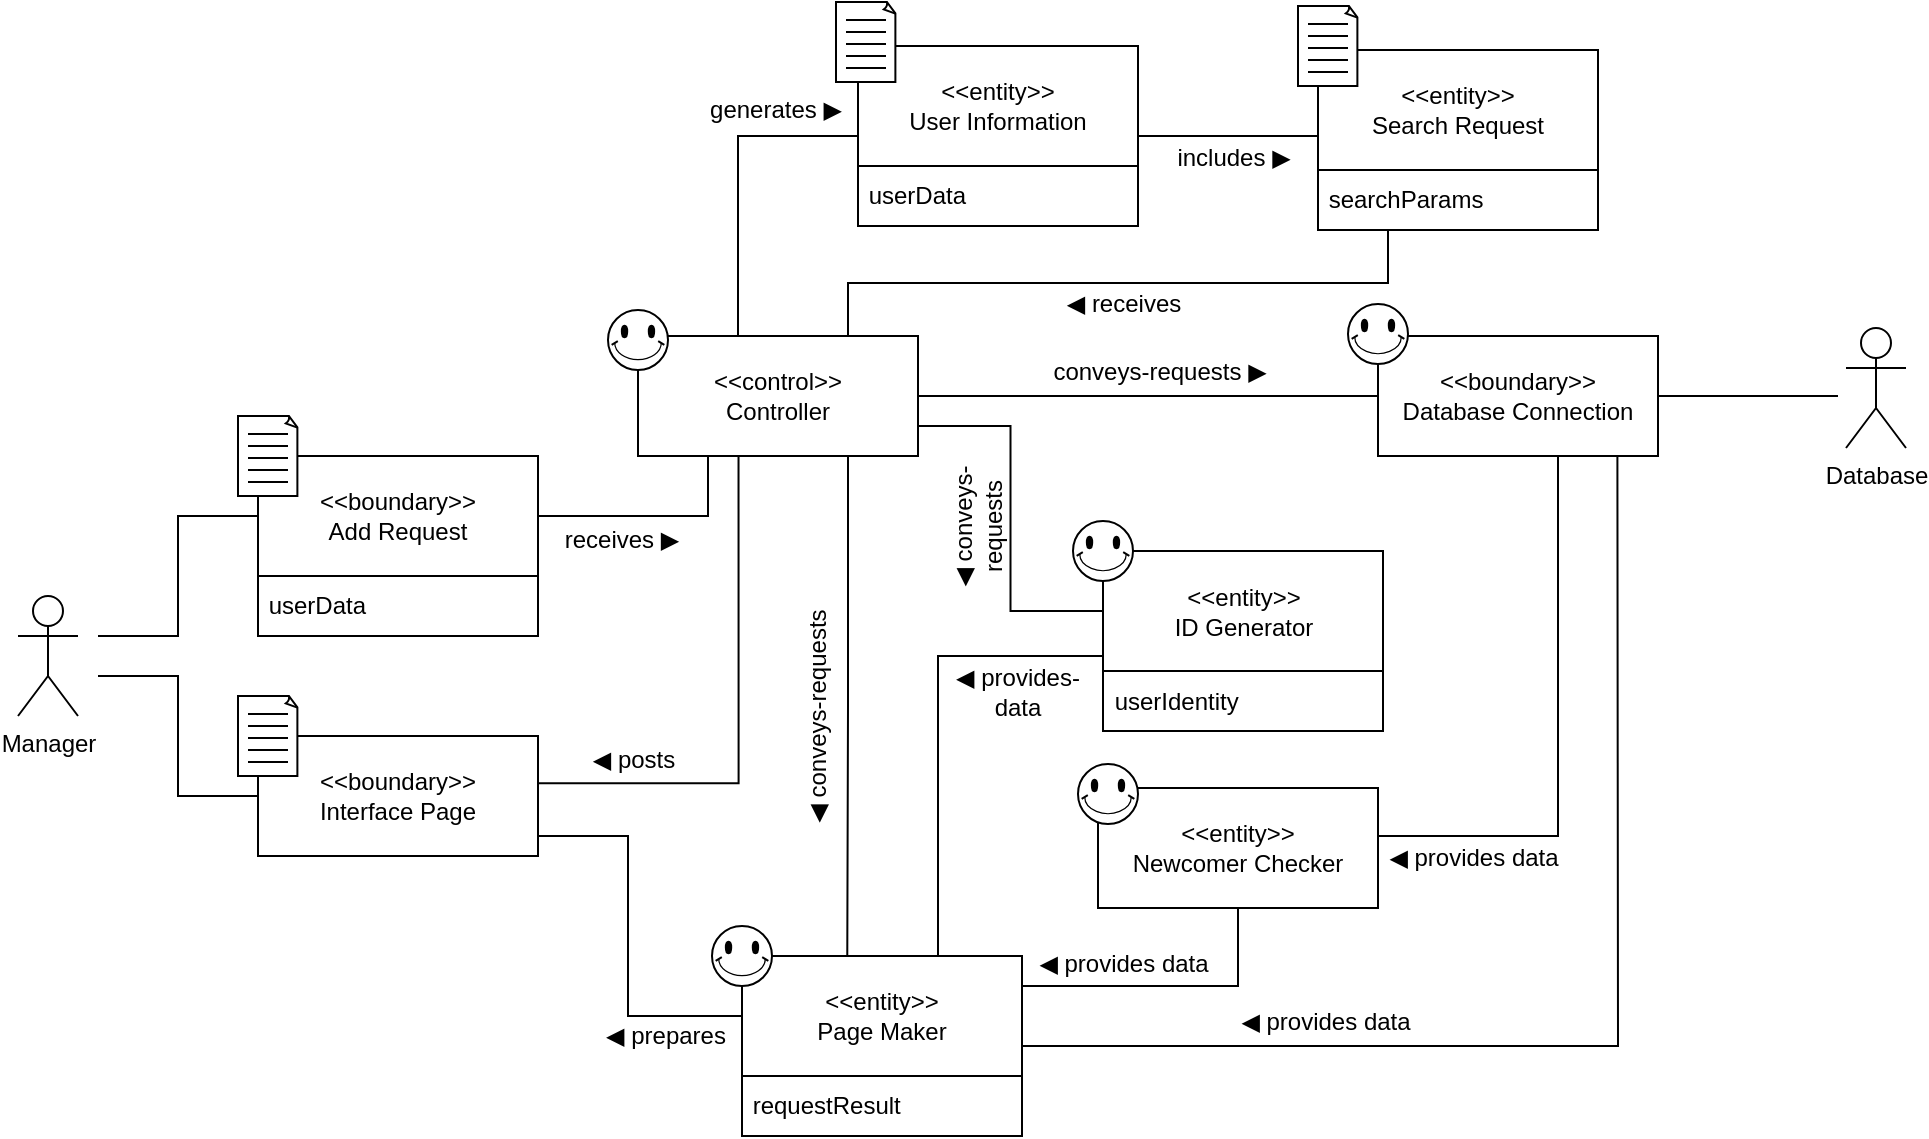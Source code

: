 <mxfile version="14.6.6" type="github">
  <diagram id="OBH5geUHSGTvNpPjRV8W" name="Page-1">
    <mxGraphModel dx="1221" dy="645" grid="1" gridSize="10" guides="1" tooltips="1" connect="1" arrows="1" fold="1" page="1" pageScale="1" pageWidth="827" pageHeight="1169" math="0" shadow="0">
      <root>
        <mxCell id="0" />
        <mxCell id="1" parent="0" />
        <mxCell id="lS9I7DAr3Gd4Izb3YdTy-1" value="Database" style="shape=umlActor;verticalLabelPosition=bottom;verticalAlign=top;html=1;outlineConnect=0;" parent="1" vertex="1">
          <mxGeometry x="1004" y="256" width="30" height="60" as="geometry" />
        </mxCell>
        <mxCell id="lS9I7DAr3Gd4Izb3YdTy-2" style="edgeStyle=orthogonalEdgeStyle;rounded=0;orthogonalLoop=1;jettySize=auto;html=1;exitX=0.359;exitY=0.985;exitDx=0;exitDy=0;entryX=1.003;entryY=0.394;entryDx=0;entryDy=0;entryPerimeter=0;startArrow=none;startFill=0;endArrow=none;endFill=0;exitPerimeter=0;" parent="1" source="lS9I7DAr3Gd4Izb3YdTy-49" target="lS9I7DAr3Gd4Izb3YdTy-40" edge="1">
          <mxGeometry relative="1" as="geometry">
            <Array as="points">
              <mxPoint x="450" y="484" />
            </Array>
          </mxGeometry>
        </mxCell>
        <mxCell id="lS9I7DAr3Gd4Izb3YdTy-3" style="edgeStyle=orthogonalEdgeStyle;rounded=0;orthogonalLoop=1;jettySize=auto;html=1;exitX=0.5;exitY=1;exitDx=0;exitDy=0;exitPerimeter=0;" parent="1" edge="1">
          <mxGeometry relative="1" as="geometry">
            <mxPoint x="135" y="185" as="sourcePoint" />
            <mxPoint x="135" y="185" as="targetPoint" />
          </mxGeometry>
        </mxCell>
        <mxCell id="lS9I7DAr3Gd4Izb3YdTy-4" style="edgeStyle=orthogonalEdgeStyle;rounded=0;orthogonalLoop=1;jettySize=auto;html=1;exitX=0.5;exitY=1;exitDx=0;exitDy=0;exitPerimeter=0;" parent="1" edge="1">
          <mxGeometry relative="1" as="geometry">
            <mxPoint x="135" y="185" as="sourcePoint" />
            <mxPoint x="135" y="185" as="targetPoint" />
          </mxGeometry>
        </mxCell>
        <mxCell id="lS9I7DAr3Gd4Izb3YdTy-5" style="edgeStyle=orthogonalEdgeStyle;rounded=0;orthogonalLoop=1;jettySize=auto;html=1;exitX=1.001;exitY=0.834;exitDx=0;exitDy=0;entryX=0;entryY=0.5;entryDx=0;entryDy=0;startArrow=none;startFill=0;endArrow=none;endFill=0;exitPerimeter=0;" parent="1" source="lS9I7DAr3Gd4Izb3YdTy-40" target="lS9I7DAr3Gd4Izb3YdTy-68" edge="1">
          <mxGeometry relative="1" as="geometry">
            <Array as="points">
              <mxPoint x="395" y="510" />
              <mxPoint x="395" y="600" />
            </Array>
          </mxGeometry>
        </mxCell>
        <mxCell id="lS9I7DAr3Gd4Izb3YdTy-6" style="edgeStyle=orthogonalEdgeStyle;rounded=0;orthogonalLoop=1;jettySize=auto;html=1;exitX=0;exitY=0.5;exitDx=0;exitDy=0;startArrow=none;startFill=0;endArrow=none;endFill=0;" parent="1" source="lS9I7DAr3Gd4Izb3YdTy-40" edge="1">
          <mxGeometry relative="1" as="geometry">
            <mxPoint x="130" y="430" as="targetPoint" />
            <Array as="points">
              <mxPoint x="170" y="490" />
              <mxPoint x="170" y="430" />
            </Array>
          </mxGeometry>
        </mxCell>
        <object label="Manager" id="lS9I7DAr3Gd4Izb3YdTy-7">
          <mxCell style="shape=umlActor;verticalLabelPosition=bottom;verticalAlign=top;html=1;outlineConnect=0;" parent="1" vertex="1">
            <mxGeometry x="90" y="390" width="30" height="60" as="geometry" />
          </mxCell>
        </object>
        <mxCell id="lS9I7DAr3Gd4Izb3YdTy-8" value="" style="group" parent="1" vertex="1" connectable="0">
          <mxGeometry x="510" y="115" width="140" height="100" as="geometry" />
        </mxCell>
        <mxCell id="lS9I7DAr3Gd4Izb3YdTy-9" value="" style="group" parent="lS9I7DAr3Gd4Izb3YdTy-8" vertex="1" connectable="0">
          <mxGeometry x="-11" y="-22" width="151" height="112" as="geometry" />
        </mxCell>
        <mxCell id="lS9I7DAr3Gd4Izb3YdTy-10" value="&amp;lt;&amp;lt;entity&amp;gt;&amp;gt;&lt;br&gt;User Information" style="rounded=0;whiteSpace=wrap;html=1;" parent="lS9I7DAr3Gd4Izb3YdTy-9" vertex="1">
          <mxGeometry x="11" y="22" width="140" height="60" as="geometry" />
        </mxCell>
        <mxCell id="lS9I7DAr3Gd4Izb3YdTy-11" value="&amp;nbsp;userData" style="rounded=0;whiteSpace=wrap;html=1;align=left;" parent="lS9I7DAr3Gd4Izb3YdTy-9" vertex="1">
          <mxGeometry x="11" y="82" width="140" height="30" as="geometry" />
        </mxCell>
        <mxCell id="lS9I7DAr3Gd4Izb3YdTy-12" value="" style="group" parent="lS9I7DAr3Gd4Izb3YdTy-9" vertex="1" connectable="0">
          <mxGeometry width="30" height="40" as="geometry" />
        </mxCell>
        <mxCell id="lS9I7DAr3Gd4Izb3YdTy-13" value="" style="whiteSpace=wrap;html=1;shape=mxgraph.basic.document" parent="lS9I7DAr3Gd4Izb3YdTy-12" vertex="1">
          <mxGeometry width="30" height="40" as="geometry" />
        </mxCell>
        <mxCell id="lS9I7DAr3Gd4Izb3YdTy-14" value="" style="endArrow=none;html=1;" parent="lS9I7DAr3Gd4Izb3YdTy-12" edge="1">
          <mxGeometry width="50" height="50" relative="1" as="geometry">
            <mxPoint x="5" y="9" as="sourcePoint" />
            <mxPoint x="25" y="9" as="targetPoint" />
          </mxGeometry>
        </mxCell>
        <mxCell id="lS9I7DAr3Gd4Izb3YdTy-15" value="" style="endArrow=none;html=1;" parent="lS9I7DAr3Gd4Izb3YdTy-12" edge="1">
          <mxGeometry width="50" height="50" relative="1" as="geometry">
            <mxPoint x="5" y="15" as="sourcePoint" />
            <mxPoint x="25" y="15" as="targetPoint" />
          </mxGeometry>
        </mxCell>
        <mxCell id="lS9I7DAr3Gd4Izb3YdTy-16" value="" style="endArrow=none;html=1;" parent="lS9I7DAr3Gd4Izb3YdTy-12" edge="1">
          <mxGeometry width="50" height="50" relative="1" as="geometry">
            <mxPoint x="5" y="21" as="sourcePoint" />
            <mxPoint x="25" y="21" as="targetPoint" />
          </mxGeometry>
        </mxCell>
        <mxCell id="lS9I7DAr3Gd4Izb3YdTy-17" value="" style="endArrow=none;html=1;" parent="lS9I7DAr3Gd4Izb3YdTy-12" edge="1">
          <mxGeometry width="50" height="50" relative="1" as="geometry">
            <mxPoint x="5" y="27" as="sourcePoint" />
            <mxPoint x="25" y="27" as="targetPoint" />
          </mxGeometry>
        </mxCell>
        <mxCell id="lS9I7DAr3Gd4Izb3YdTy-18" value="" style="endArrow=none;html=1;" parent="lS9I7DAr3Gd4Izb3YdTy-12" edge="1">
          <mxGeometry width="50" height="50" relative="1" as="geometry">
            <mxPoint x="5" y="33" as="sourcePoint" />
            <mxPoint x="25" y="33" as="targetPoint" />
          </mxGeometry>
        </mxCell>
        <mxCell id="lS9I7DAr3Gd4Izb3YdTy-19" style="edgeStyle=orthogonalEdgeStyle;rounded=0;orthogonalLoop=1;jettySize=auto;html=1;exitX=1;exitY=0.5;exitDx=0;exitDy=0;entryX=0.25;entryY=1;entryDx=0;entryDy=0;startArrow=none;startFill=0;endArrow=none;endFill=0;" parent="1" source="lS9I7DAr3Gd4Izb3YdTy-30" target="lS9I7DAr3Gd4Izb3YdTy-49" edge="1">
          <mxGeometry relative="1" as="geometry" />
        </mxCell>
        <mxCell id="lS9I7DAr3Gd4Izb3YdTy-20" style="edgeStyle=orthogonalEdgeStyle;rounded=0;orthogonalLoop=1;jettySize=auto;html=1;exitX=0;exitY=0.5;exitDx=0;exitDy=0;startArrow=none;startFill=0;endArrow=none;endFill=0;" parent="1" source="lS9I7DAr3Gd4Izb3YdTy-30" edge="1">
          <mxGeometry relative="1" as="geometry">
            <mxPoint x="130" y="410" as="targetPoint" />
            <Array as="points">
              <mxPoint x="170" y="350" />
              <mxPoint x="170" y="410" />
            </Array>
          </mxGeometry>
        </mxCell>
        <mxCell id="lS9I7DAr3Gd4Izb3YdTy-21" value="◀ conveys-requests" style="text;html=1;strokeColor=none;fillColor=none;align=center;verticalAlign=middle;whiteSpace=wrap;rounded=0;rotation=-90;" parent="1" vertex="1">
          <mxGeometry x="425" y="440" width="130" height="20" as="geometry" />
        </mxCell>
        <mxCell id="lS9I7DAr3Gd4Izb3YdTy-22" value="◀ prepares" style="text;html=1;strokeColor=none;fillColor=none;align=center;verticalAlign=middle;whiteSpace=wrap;rounded=0;" parent="1" vertex="1">
          <mxGeometry x="381" y="600" width="66" height="20" as="geometry" />
        </mxCell>
        <mxCell id="lS9I7DAr3Gd4Izb3YdTy-23" value="receives ▶" style="text;html=1;strokeColor=none;fillColor=none;align=center;verticalAlign=middle;whiteSpace=wrap;rounded=0;" parent="1" vertex="1">
          <mxGeometry x="359" y="352" width="66" height="20" as="geometry" />
        </mxCell>
        <mxCell id="lS9I7DAr3Gd4Izb3YdTy-24" value="conveys-requests ▶" style="text;html=1;strokeColor=none;fillColor=none;align=center;verticalAlign=middle;whiteSpace=wrap;rounded=0;rotation=0;" parent="1" vertex="1">
          <mxGeometry x="596" y="268" width="130" height="20" as="geometry" />
        </mxCell>
        <mxCell id="lS9I7DAr3Gd4Izb3YdTy-25" value="◀ provides-data" style="text;html=1;strokeColor=none;fillColor=none;align=center;verticalAlign=middle;whiteSpace=wrap;rounded=0;rotation=0;" parent="1" vertex="1">
          <mxGeometry x="552" y="428" width="76" height="20" as="geometry" />
        </mxCell>
        <mxCell id="lS9I7DAr3Gd4Izb3YdTy-26" value="◀ provides data" style="text;html=1;strokeColor=none;fillColor=none;align=center;verticalAlign=middle;whiteSpace=wrap;rounded=0;rotation=0;" parent="1" vertex="1">
          <mxGeometry x="753" y="511" width="130" height="20" as="geometry" />
        </mxCell>
        <mxCell id="lS9I7DAr3Gd4Izb3YdTy-27" value="◀ posts" style="text;html=1;strokeColor=none;fillColor=none;align=center;verticalAlign=middle;whiteSpace=wrap;rounded=0;" parent="1" vertex="1">
          <mxGeometry x="365" y="462" width="66" height="20" as="geometry" />
        </mxCell>
        <mxCell id="lS9I7DAr3Gd4Izb3YdTy-28" value="" style="group" parent="1" vertex="1" connectable="0">
          <mxGeometry x="200" y="300" width="150" height="110" as="geometry" />
        </mxCell>
        <mxCell id="lS9I7DAr3Gd4Izb3YdTy-29" value="" style="group" parent="lS9I7DAr3Gd4Izb3YdTy-28" vertex="1" connectable="0">
          <mxGeometry x="10" y="20" width="140" height="90" as="geometry" />
        </mxCell>
        <mxCell id="lS9I7DAr3Gd4Izb3YdTy-30" value="&amp;lt;&amp;lt;boundary&amp;gt;&amp;gt;&lt;br&gt;Add Request" style="rounded=0;whiteSpace=wrap;html=1;" parent="lS9I7DAr3Gd4Izb3YdTy-29" vertex="1">
          <mxGeometry width="140" height="60" as="geometry" />
        </mxCell>
        <mxCell id="lS9I7DAr3Gd4Izb3YdTy-31" value="&amp;nbsp;userData" style="rounded=0;whiteSpace=wrap;html=1;align=left;" parent="lS9I7DAr3Gd4Izb3YdTy-29" vertex="1">
          <mxGeometry y="60" width="140" height="30" as="geometry" />
        </mxCell>
        <mxCell id="lS9I7DAr3Gd4Izb3YdTy-32" value="" style="group" parent="lS9I7DAr3Gd4Izb3YdTy-28" vertex="1" connectable="0">
          <mxGeometry width="30" height="40" as="geometry" />
        </mxCell>
        <mxCell id="lS9I7DAr3Gd4Izb3YdTy-33" value="" style="whiteSpace=wrap;html=1;shape=mxgraph.basic.document" parent="lS9I7DAr3Gd4Izb3YdTy-32" vertex="1">
          <mxGeometry width="30" height="40" as="geometry" />
        </mxCell>
        <mxCell id="lS9I7DAr3Gd4Izb3YdTy-34" value="" style="endArrow=none;html=1;" parent="lS9I7DAr3Gd4Izb3YdTy-32" edge="1">
          <mxGeometry width="50" height="50" relative="1" as="geometry">
            <mxPoint x="5" y="9" as="sourcePoint" />
            <mxPoint x="25" y="9" as="targetPoint" />
          </mxGeometry>
        </mxCell>
        <mxCell id="lS9I7DAr3Gd4Izb3YdTy-35" value="" style="endArrow=none;html=1;" parent="lS9I7DAr3Gd4Izb3YdTy-32" edge="1">
          <mxGeometry width="50" height="50" relative="1" as="geometry">
            <mxPoint x="5" y="15" as="sourcePoint" />
            <mxPoint x="25" y="15" as="targetPoint" />
          </mxGeometry>
        </mxCell>
        <mxCell id="lS9I7DAr3Gd4Izb3YdTy-36" value="" style="endArrow=none;html=1;" parent="lS9I7DAr3Gd4Izb3YdTy-32" edge="1">
          <mxGeometry width="50" height="50" relative="1" as="geometry">
            <mxPoint x="5" y="21" as="sourcePoint" />
            <mxPoint x="25" y="21" as="targetPoint" />
          </mxGeometry>
        </mxCell>
        <mxCell id="lS9I7DAr3Gd4Izb3YdTy-37" value="" style="endArrow=none;html=1;" parent="lS9I7DAr3Gd4Izb3YdTy-32" edge="1">
          <mxGeometry width="50" height="50" relative="1" as="geometry">
            <mxPoint x="5" y="27" as="sourcePoint" />
            <mxPoint x="25" y="27" as="targetPoint" />
          </mxGeometry>
        </mxCell>
        <mxCell id="lS9I7DAr3Gd4Izb3YdTy-38" value="" style="endArrow=none;html=1;" parent="lS9I7DAr3Gd4Izb3YdTy-32" edge="1">
          <mxGeometry width="50" height="50" relative="1" as="geometry">
            <mxPoint x="5" y="33" as="sourcePoint" />
            <mxPoint x="25" y="33" as="targetPoint" />
          </mxGeometry>
        </mxCell>
        <mxCell id="lS9I7DAr3Gd4Izb3YdTy-39" value="" style="group" parent="1" vertex="1" connectable="0">
          <mxGeometry x="200" y="440" width="150" height="80" as="geometry" />
        </mxCell>
        <mxCell id="lS9I7DAr3Gd4Izb3YdTy-40" value="&amp;lt;&amp;lt;boundary&amp;gt;&amp;gt;&lt;br&gt;Interface Page" style="rounded=0;whiteSpace=wrap;html=1;" parent="lS9I7DAr3Gd4Izb3YdTy-39" vertex="1">
          <mxGeometry x="10" y="20" width="140" height="60" as="geometry" />
        </mxCell>
        <mxCell id="lS9I7DAr3Gd4Izb3YdTy-41" value="" style="group" parent="lS9I7DAr3Gd4Izb3YdTy-39" vertex="1" connectable="0">
          <mxGeometry width="30" height="40" as="geometry" />
        </mxCell>
        <mxCell id="lS9I7DAr3Gd4Izb3YdTy-42" value="" style="whiteSpace=wrap;html=1;shape=mxgraph.basic.document" parent="lS9I7DAr3Gd4Izb3YdTy-41" vertex="1">
          <mxGeometry width="30" height="40" as="geometry" />
        </mxCell>
        <mxCell id="lS9I7DAr3Gd4Izb3YdTy-43" value="" style="endArrow=none;html=1;" parent="lS9I7DAr3Gd4Izb3YdTy-41" edge="1">
          <mxGeometry width="50" height="50" relative="1" as="geometry">
            <mxPoint x="5" y="9" as="sourcePoint" />
            <mxPoint x="25" y="9" as="targetPoint" />
          </mxGeometry>
        </mxCell>
        <mxCell id="lS9I7DAr3Gd4Izb3YdTy-44" value="" style="endArrow=none;html=1;" parent="lS9I7DAr3Gd4Izb3YdTy-41" edge="1">
          <mxGeometry width="50" height="50" relative="1" as="geometry">
            <mxPoint x="5" y="15" as="sourcePoint" />
            <mxPoint x="25" y="15" as="targetPoint" />
          </mxGeometry>
        </mxCell>
        <mxCell id="lS9I7DAr3Gd4Izb3YdTy-45" value="" style="endArrow=none;html=1;" parent="lS9I7DAr3Gd4Izb3YdTy-41" edge="1">
          <mxGeometry width="50" height="50" relative="1" as="geometry">
            <mxPoint x="5" y="21" as="sourcePoint" />
            <mxPoint x="25" y="21" as="targetPoint" />
          </mxGeometry>
        </mxCell>
        <mxCell id="lS9I7DAr3Gd4Izb3YdTy-46" value="" style="endArrow=none;html=1;" parent="lS9I7DAr3Gd4Izb3YdTy-41" edge="1">
          <mxGeometry width="50" height="50" relative="1" as="geometry">
            <mxPoint x="5" y="27" as="sourcePoint" />
            <mxPoint x="25" y="27" as="targetPoint" />
          </mxGeometry>
        </mxCell>
        <mxCell id="lS9I7DAr3Gd4Izb3YdTy-47" value="" style="endArrow=none;html=1;" parent="lS9I7DAr3Gd4Izb3YdTy-41" edge="1">
          <mxGeometry width="50" height="50" relative="1" as="geometry">
            <mxPoint x="5" y="33" as="sourcePoint" />
            <mxPoint x="25" y="33" as="targetPoint" />
          </mxGeometry>
        </mxCell>
        <mxCell id="lS9I7DAr3Gd4Izb3YdTy-48" value="" style="group" parent="1" vertex="1" connectable="0">
          <mxGeometry x="385" y="247" width="155" height="73" as="geometry" />
        </mxCell>
        <mxCell id="lS9I7DAr3Gd4Izb3YdTy-49" value="&amp;lt;&amp;lt;control&amp;gt;&amp;gt;&lt;br&gt;Controller" style="rounded=0;whiteSpace=wrap;html=1;" parent="lS9I7DAr3Gd4Izb3YdTy-48" vertex="1">
          <mxGeometry x="15" y="13" width="140" height="60" as="geometry" />
        </mxCell>
        <mxCell id="lS9I7DAr3Gd4Izb3YdTy-50" value="" style="verticalLabelPosition=bottom;verticalAlign=top;html=1;shape=mxgraph.basic.smiley" parent="lS9I7DAr3Gd4Izb3YdTy-48" vertex="1">
          <mxGeometry width="30" height="30" as="geometry" />
        </mxCell>
        <mxCell id="lS9I7DAr3Gd4Izb3YdTy-51" value="" style="group" parent="1" vertex="1" connectable="0">
          <mxGeometry x="707.5" y="382.5" width="195" height="75" as="geometry" />
        </mxCell>
        <mxCell id="lS9I7DAr3Gd4Izb3YdTy-52" value="" style="verticalLabelPosition=bottom;verticalAlign=top;html=1;shape=mxgraph.basic.smiley" parent="lS9I7DAr3Gd4Izb3YdTy-51" vertex="1">
          <mxGeometry width="30" height="30" as="geometry" />
        </mxCell>
        <mxCell id="lS9I7DAr3Gd4Izb3YdTy-53" value="" style="group" parent="lS9I7DAr3Gd4Izb3YdTy-51" vertex="1" connectable="0">
          <mxGeometry x="-75" y="-15" width="140" height="90" as="geometry" />
        </mxCell>
        <mxCell id="lS9I7DAr3Gd4Izb3YdTy-54" value="&amp;lt;&amp;lt;entity&amp;gt;&amp;gt;&lt;br&gt;ID Generator" style="rounded=0;whiteSpace=wrap;html=1;" parent="lS9I7DAr3Gd4Izb3YdTy-53" vertex="1">
          <mxGeometry width="140" height="60" as="geometry" />
        </mxCell>
        <mxCell id="lS9I7DAr3Gd4Izb3YdTy-55" value="&amp;nbsp;userIdentity" style="rounded=0;whiteSpace=wrap;html=1;align=left;" parent="lS9I7DAr3Gd4Izb3YdTy-53" vertex="1">
          <mxGeometry y="60" width="140" height="30" as="geometry" />
        </mxCell>
        <mxCell id="lS9I7DAr3Gd4Izb3YdTy-56" value="" style="verticalLabelPosition=bottom;verticalAlign=top;html=1;shape=mxgraph.basic.smiley" parent="lS9I7DAr3Gd4Izb3YdTy-53" vertex="1">
          <mxGeometry x="-15" y="-15" width="30" height="30" as="geometry" />
        </mxCell>
        <mxCell id="lS9I7DAr3Gd4Izb3YdTy-57" value="" style="group" parent="1" vertex="1" connectable="0">
          <mxGeometry x="730" y="95" width="150" height="112" as="geometry" />
        </mxCell>
        <mxCell id="lS9I7DAr3Gd4Izb3YdTy-58" value="&amp;lt;&amp;lt;entity&amp;gt;&amp;gt;&lt;br&gt;Search Request" style="rounded=0;whiteSpace=wrap;html=1;" parent="lS9I7DAr3Gd4Izb3YdTy-57" vertex="1">
          <mxGeometry x="10" y="22" width="140" height="60" as="geometry" />
        </mxCell>
        <mxCell id="lS9I7DAr3Gd4Izb3YdTy-59" value="&amp;nbsp;searchParams" style="rounded=0;whiteSpace=wrap;html=1;align=left;" parent="lS9I7DAr3Gd4Izb3YdTy-57" vertex="1">
          <mxGeometry x="10" y="82" width="140" height="30" as="geometry" />
        </mxCell>
        <mxCell id="lS9I7DAr3Gd4Izb3YdTy-60" value="" style="group" parent="lS9I7DAr3Gd4Izb3YdTy-57" vertex="1" connectable="0">
          <mxGeometry width="30" height="40" as="geometry" />
        </mxCell>
        <mxCell id="lS9I7DAr3Gd4Izb3YdTy-61" value="" style="whiteSpace=wrap;html=1;shape=mxgraph.basic.document" parent="lS9I7DAr3Gd4Izb3YdTy-60" vertex="1">
          <mxGeometry width="30" height="40" as="geometry" />
        </mxCell>
        <mxCell id="lS9I7DAr3Gd4Izb3YdTy-62" value="" style="endArrow=none;html=1;" parent="lS9I7DAr3Gd4Izb3YdTy-60" edge="1">
          <mxGeometry width="50" height="50" relative="1" as="geometry">
            <mxPoint x="5" y="9" as="sourcePoint" />
            <mxPoint x="25" y="9" as="targetPoint" />
          </mxGeometry>
        </mxCell>
        <mxCell id="lS9I7DAr3Gd4Izb3YdTy-63" value="" style="endArrow=none;html=1;" parent="lS9I7DAr3Gd4Izb3YdTy-60" edge="1">
          <mxGeometry width="50" height="50" relative="1" as="geometry">
            <mxPoint x="5" y="15" as="sourcePoint" />
            <mxPoint x="25" y="15" as="targetPoint" />
          </mxGeometry>
        </mxCell>
        <mxCell id="lS9I7DAr3Gd4Izb3YdTy-64" value="" style="endArrow=none;html=1;" parent="lS9I7DAr3Gd4Izb3YdTy-60" edge="1">
          <mxGeometry width="50" height="50" relative="1" as="geometry">
            <mxPoint x="5" y="21" as="sourcePoint" />
            <mxPoint x="25" y="21" as="targetPoint" />
          </mxGeometry>
        </mxCell>
        <mxCell id="lS9I7DAr3Gd4Izb3YdTy-65" value="" style="endArrow=none;html=1;" parent="lS9I7DAr3Gd4Izb3YdTy-60" edge="1">
          <mxGeometry width="50" height="50" relative="1" as="geometry">
            <mxPoint x="5" y="27" as="sourcePoint" />
            <mxPoint x="25" y="27" as="targetPoint" />
          </mxGeometry>
        </mxCell>
        <mxCell id="lS9I7DAr3Gd4Izb3YdTy-66" value="" style="endArrow=none;html=1;" parent="lS9I7DAr3Gd4Izb3YdTy-60" edge="1">
          <mxGeometry width="50" height="50" relative="1" as="geometry">
            <mxPoint x="5" y="33" as="sourcePoint" />
            <mxPoint x="25" y="33" as="targetPoint" />
          </mxGeometry>
        </mxCell>
        <mxCell id="lS9I7DAr3Gd4Izb3YdTy-67" value="" style="group" parent="1" vertex="1" connectable="0">
          <mxGeometry x="437" y="555" width="155" height="75" as="geometry" />
        </mxCell>
        <mxCell id="lS9I7DAr3Gd4Izb3YdTy-68" value="&amp;lt;&amp;lt;entity&amp;gt;&amp;gt;&lt;br&gt;Page Maker" style="rounded=0;whiteSpace=wrap;html=1;" parent="lS9I7DAr3Gd4Izb3YdTy-67" vertex="1">
          <mxGeometry x="15" y="15" width="140" height="60" as="geometry" />
        </mxCell>
        <mxCell id="lS9I7DAr3Gd4Izb3YdTy-69" value="" style="verticalLabelPosition=bottom;verticalAlign=top;html=1;shape=mxgraph.basic.smiley" parent="lS9I7DAr3Gd4Izb3YdTy-67" vertex="1">
          <mxGeometry width="30" height="30" as="geometry" />
        </mxCell>
        <mxCell id="lS9I7DAr3Gd4Izb3YdTy-70" value="" style="group" parent="1" vertex="1" connectable="0">
          <mxGeometry x="620" y="474" width="150" height="72" as="geometry" />
        </mxCell>
        <mxCell id="lS9I7DAr3Gd4Izb3YdTy-71" value="&amp;lt;&amp;lt;entity&amp;gt;&amp;gt;&lt;br&gt;Newcomer Checker" style="rounded=0;whiteSpace=wrap;html=1;" parent="lS9I7DAr3Gd4Izb3YdTy-70" vertex="1">
          <mxGeometry x="10" y="12" width="140" height="60" as="geometry" />
        </mxCell>
        <mxCell id="lS9I7DAr3Gd4Izb3YdTy-72" value="" style="verticalLabelPosition=bottom;verticalAlign=top;html=1;shape=mxgraph.basic.smiley" parent="lS9I7DAr3Gd4Izb3YdTy-70" vertex="1">
          <mxGeometry width="30" height="30" as="geometry" />
        </mxCell>
        <mxCell id="lS9I7DAr3Gd4Izb3YdTy-73" style="edgeStyle=orthogonalEdgeStyle;rounded=0;orthogonalLoop=1;jettySize=auto;html=1;exitX=0.855;exitY=1.024;exitDx=0;exitDy=0;entryX=1;entryY=0.75;entryDx=0;entryDy=0;endArrow=none;endFill=0;exitPerimeter=0;" parent="1" source="lS9I7DAr3Gd4Izb3YdTy-75" target="lS9I7DAr3Gd4Izb3YdTy-68" edge="1">
          <mxGeometry relative="1" as="geometry">
            <Array as="points">
              <mxPoint x="890" y="320" />
              <mxPoint x="890" y="615" />
            </Array>
          </mxGeometry>
        </mxCell>
        <mxCell id="lS9I7DAr3Gd4Izb3YdTy-74" style="edgeStyle=orthogonalEdgeStyle;rounded=0;orthogonalLoop=1;jettySize=auto;html=1;exitX=1;exitY=0.5;exitDx=0;exitDy=0;endArrow=none;endFill=0;" parent="1" source="lS9I7DAr3Gd4Izb3YdTy-75" edge="1">
          <mxGeometry relative="1" as="geometry">
            <mxPoint x="1000" y="289.952" as="targetPoint" />
          </mxGeometry>
        </mxCell>
        <mxCell id="lS9I7DAr3Gd4Izb3YdTy-75" value="&amp;lt;&amp;lt;boundary&amp;gt;&amp;gt;&lt;br&gt;Database Connection" style="rounded=0;whiteSpace=wrap;html=1;" parent="1" vertex="1">
          <mxGeometry x="770" y="260" width="140" height="60" as="geometry" />
        </mxCell>
        <mxCell id="lS9I7DAr3Gd4Izb3YdTy-76" style="edgeStyle=orthogonalEdgeStyle;rounded=0;orthogonalLoop=1;jettySize=auto;html=1;endArrow=none;endFill=0;" parent="1" edge="1">
          <mxGeometry relative="1" as="geometry">
            <mxPoint x="450" y="260" as="targetPoint" />
            <mxPoint x="510" y="140" as="sourcePoint" />
            <Array as="points">
              <mxPoint x="510" y="160" />
              <mxPoint x="450" y="160" />
            </Array>
          </mxGeometry>
        </mxCell>
        <mxCell id="lS9I7DAr3Gd4Izb3YdTy-77" value="generates&amp;nbsp;▶" style="text;html=1;strokeColor=none;fillColor=none;align=center;verticalAlign=middle;whiteSpace=wrap;rounded=0;rotation=0;" parent="1" vertex="1">
          <mxGeometry x="403.5" y="137" width="130" height="20" as="geometry" />
        </mxCell>
        <mxCell id="lS9I7DAr3Gd4Izb3YdTy-78" style="edgeStyle=orthogonalEdgeStyle;rounded=0;orthogonalLoop=1;jettySize=auto;html=1;exitX=1;exitY=0.75;exitDx=0;exitDy=0;endArrow=none;endFill=0;" parent="1" source="lS9I7DAr3Gd4Izb3YdTy-10" edge="1">
          <mxGeometry relative="1" as="geometry">
            <mxPoint x="740" y="160" as="targetPoint" />
            <Array as="points">
              <mxPoint x="740" y="160" />
            </Array>
          </mxGeometry>
        </mxCell>
        <mxCell id="lS9I7DAr3Gd4Izb3YdTy-79" style="edgeStyle=orthogonalEdgeStyle;rounded=0;orthogonalLoop=1;jettySize=auto;html=1;exitX=1;exitY=0.5;exitDx=0;exitDy=0;endArrow=none;endFill=0;" parent="1" source="lS9I7DAr3Gd4Izb3YdTy-71" target="lS9I7DAr3Gd4Izb3YdTy-75" edge="1">
          <mxGeometry relative="1" as="geometry">
            <Array as="points">
              <mxPoint x="770" y="510" />
              <mxPoint x="860" y="510" />
            </Array>
          </mxGeometry>
        </mxCell>
        <mxCell id="lS9I7DAr3Gd4Izb3YdTy-80" style="edgeStyle=orthogonalEdgeStyle;rounded=0;orthogonalLoop=1;jettySize=auto;html=1;exitX=1;exitY=0.5;exitDx=0;exitDy=0;entryX=0;entryY=0.5;entryDx=0;entryDy=0;endArrow=none;endFill=0;" parent="1" source="lS9I7DAr3Gd4Izb3YdTy-49" target="lS9I7DAr3Gd4Izb3YdTy-75" edge="1">
          <mxGeometry relative="1" as="geometry" />
        </mxCell>
        <mxCell id="lS9I7DAr3Gd4Izb3YdTy-81" style="edgeStyle=orthogonalEdgeStyle;rounded=0;orthogonalLoop=1;jettySize=auto;html=1;entryX=0.75;entryY=0;entryDx=0;entryDy=0;endArrow=none;endFill=0;" parent="1" target="lS9I7DAr3Gd4Izb3YdTy-68" edge="1">
          <mxGeometry relative="1" as="geometry">
            <mxPoint x="632" y="420" as="sourcePoint" />
            <Array as="points">
              <mxPoint x="550" y="420" />
              <mxPoint x="550" y="570" />
            </Array>
          </mxGeometry>
        </mxCell>
        <mxCell id="lS9I7DAr3Gd4Izb3YdTy-82" style="edgeStyle=orthogonalEdgeStyle;rounded=0;orthogonalLoop=1;jettySize=auto;html=1;exitX=1;exitY=0.75;exitDx=0;exitDy=0;entryX=0;entryY=0.5;entryDx=0;entryDy=0;endArrow=none;endFill=0;" parent="1" source="lS9I7DAr3Gd4Izb3YdTy-49" target="lS9I7DAr3Gd4Izb3YdTy-54" edge="1">
          <mxGeometry relative="1" as="geometry" />
        </mxCell>
        <mxCell id="lS9I7DAr3Gd4Izb3YdTy-83" style="edgeStyle=orthogonalEdgeStyle;rounded=0;orthogonalLoop=1;jettySize=auto;html=1;exitX=0.75;exitY=1;exitDx=0;exitDy=0;entryX=0.376;entryY=0;entryDx=0;entryDy=0;entryPerimeter=0;endArrow=none;endFill=0;" parent="1" source="lS9I7DAr3Gd4Izb3YdTy-49" target="lS9I7DAr3Gd4Izb3YdTy-68" edge="1">
          <mxGeometry relative="1" as="geometry" />
        </mxCell>
        <mxCell id="lS9I7DAr3Gd4Izb3YdTy-84" style="edgeStyle=orthogonalEdgeStyle;rounded=0;orthogonalLoop=1;jettySize=auto;html=1;exitX=0.5;exitY=1;exitDx=0;exitDy=0;entryX=1;entryY=0.25;entryDx=0;entryDy=0;endArrow=none;endFill=0;" parent="1" source="lS9I7DAr3Gd4Izb3YdTy-71" target="lS9I7DAr3Gd4Izb3YdTy-68" edge="1">
          <mxGeometry relative="1" as="geometry" />
        </mxCell>
        <mxCell id="lS9I7DAr3Gd4Izb3YdTy-85" value="◀ provides data" style="text;html=1;strokeColor=none;fillColor=none;align=center;verticalAlign=middle;whiteSpace=wrap;rounded=0;rotation=0;" parent="1" vertex="1">
          <mxGeometry x="577.5" y="564" width="130" height="20" as="geometry" />
        </mxCell>
        <mxCell id="lS9I7DAr3Gd4Izb3YdTy-86" value="◀ provides data" style="text;html=1;strokeColor=none;fillColor=none;align=center;verticalAlign=middle;whiteSpace=wrap;rounded=0;rotation=0;" parent="1" vertex="1">
          <mxGeometry x="678.5" y="593" width="130" height="20" as="geometry" />
        </mxCell>
        <mxCell id="lS9I7DAr3Gd4Izb3YdTy-87" value="◀ conveys-&lt;br&gt;requests" style="text;html=1;strokeColor=none;fillColor=none;align=center;verticalAlign=middle;whiteSpace=wrap;rounded=0;rotation=-90;" parent="1" vertex="1">
          <mxGeometry x="505" y="345" width="130" height="20" as="geometry" />
        </mxCell>
        <mxCell id="lS9I7DAr3Gd4Izb3YdTy-88" value="" style="verticalLabelPosition=bottom;verticalAlign=top;html=1;shape=mxgraph.basic.smiley" parent="1" vertex="1">
          <mxGeometry x="755" y="244" width="30" height="30" as="geometry" />
        </mxCell>
        <mxCell id="lS9I7DAr3Gd4Izb3YdTy-89" value="includes ▶" style="text;html=1;strokeColor=none;fillColor=none;align=center;verticalAlign=middle;whiteSpace=wrap;rounded=0;rotation=0;" parent="1" vertex="1">
          <mxGeometry x="633" y="161" width="130" height="20" as="geometry" />
        </mxCell>
        <mxCell id="N59fFPGapM6Y9Z4l8o9b-1" value="&amp;nbsp;requestResult" style="rounded=0;whiteSpace=wrap;html=1;align=left;" vertex="1" parent="1">
          <mxGeometry x="452" y="630" width="140" height="30" as="geometry" />
        </mxCell>
        <mxCell id="N59fFPGapM6Y9Z4l8o9b-2" style="edgeStyle=orthogonalEdgeStyle;rounded=0;orthogonalLoop=1;jettySize=auto;html=1;exitX=0.25;exitY=1;exitDx=0;exitDy=0;entryX=0.75;entryY=0;entryDx=0;entryDy=0;endArrow=none;endFill=0;" edge="1" parent="1" source="lS9I7DAr3Gd4Izb3YdTy-59" target="lS9I7DAr3Gd4Izb3YdTy-49">
          <mxGeometry relative="1" as="geometry" />
        </mxCell>
        <mxCell id="N59fFPGapM6Y9Z4l8o9b-3" value="◀ receives" style="text;html=1;strokeColor=none;fillColor=none;align=center;verticalAlign=middle;whiteSpace=wrap;rounded=0;" vertex="1" parent="1">
          <mxGeometry x="609.5" y="234" width="66" height="20" as="geometry" />
        </mxCell>
      </root>
    </mxGraphModel>
  </diagram>
</mxfile>
